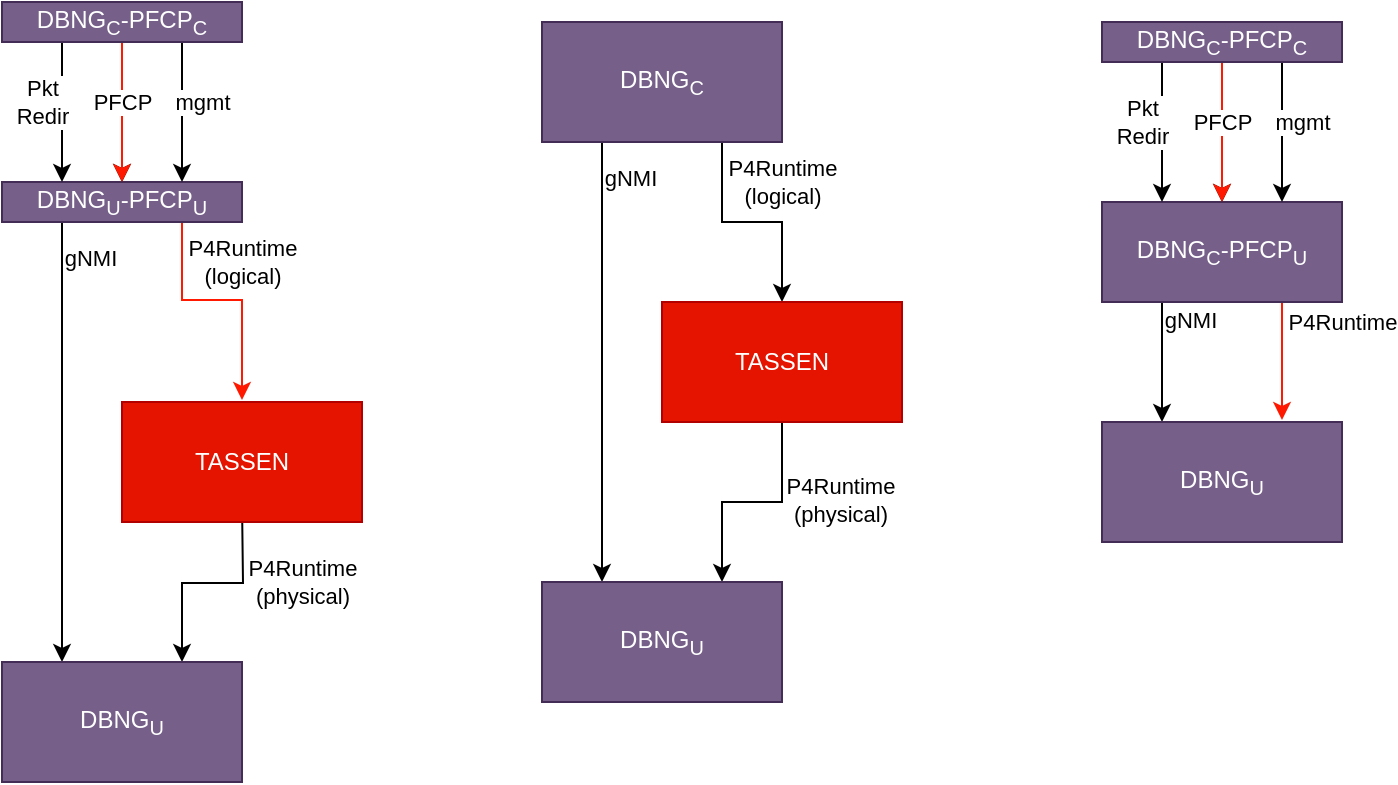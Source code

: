 <mxfile version="14.6.3"><diagram id="d0aES05u9AicWIJnff-O" name="Page-1"><mxGraphModel dx="1422" dy="777" grid="1" gridSize="10" guides="1" tooltips="1" connect="1" arrows="1" fold="1" page="1" pageScale="1" pageWidth="850" pageHeight="1100" math="0" shadow="0"><root><mxCell id="0"/><mxCell id="1" parent="0"/><mxCell id="cWJLv8vZm2qGir8XOQ5w-15" value="&lt;div&gt;P4Runtime&lt;/div&gt;&lt;div&gt;(logical)&lt;br&gt;&lt;/div&gt;" style="edgeStyle=orthogonalEdgeStyle;rounded=0;orthogonalLoop=1;jettySize=auto;html=1;" edge="1" parent="1" source="cWJLv8vZm2qGir8XOQ5w-13" target="cWJLv8vZm2qGir8XOQ5w-14"><mxGeometry x="0.272" y="-20" relative="1" as="geometry"><Array as="points"><mxPoint x="460" y="200"/><mxPoint x="490" y="200"/></Array><mxPoint x="20" y="-20" as="offset"/></mxGeometry></mxCell><mxCell id="cWJLv8vZm2qGir8XOQ5w-18" style="edgeStyle=orthogonalEdgeStyle;rounded=0;orthogonalLoop=1;jettySize=auto;html=1;exitX=0.25;exitY=1;exitDx=0;exitDy=0;entryX=0.25;entryY=0;entryDx=0;entryDy=0;" edge="1" parent="1" source="cWJLv8vZm2qGir8XOQ5w-13" target="cWJLv8vZm2qGir8XOQ5w-16"><mxGeometry relative="1" as="geometry"/></mxCell><mxCell id="cWJLv8vZm2qGir8XOQ5w-19" value="gNMI" style="edgeLabel;html=1;align=center;verticalAlign=middle;resizable=0;points=[];" vertex="1" connectable="0" parent="cWJLv8vZm2qGir8XOQ5w-18"><mxGeometry x="-0.835" y="-2" relative="1" as="geometry"><mxPoint x="16" as="offset"/></mxGeometry></mxCell><mxCell id="cWJLv8vZm2qGir8XOQ5w-13" value="DBNG&lt;sub&gt;C&lt;/sub&gt;" style="rounded=0;whiteSpace=wrap;html=1;fillColor=#76608a;strokeColor=#432D57;fontColor=#ffffff;" vertex="1" parent="1"><mxGeometry x="370" y="100" width="120" height="60" as="geometry"/></mxCell><mxCell id="cWJLv8vZm2qGir8XOQ5w-17" value="" style="edgeStyle=orthogonalEdgeStyle;rounded=0;orthogonalLoop=1;jettySize=auto;html=1;entryX=0.75;entryY=0;entryDx=0;entryDy=0;" edge="1" parent="1" source="cWJLv8vZm2qGir8XOQ5w-14" target="cWJLv8vZm2qGir8XOQ5w-16"><mxGeometry relative="1" as="geometry"/></mxCell><mxCell id="cWJLv8vZm2qGir8XOQ5w-21" value="&lt;div&gt;P4Runtime&lt;/div&gt;(physical)" style="edgeLabel;html=1;align=center;verticalAlign=middle;resizable=0;points=[];" vertex="1" connectable="0" parent="cWJLv8vZm2qGir8XOQ5w-17"><mxGeometry x="-0.204" y="-1" relative="1" as="geometry"><mxPoint x="33" as="offset"/></mxGeometry></mxCell><mxCell id="cWJLv8vZm2qGir8XOQ5w-14" value="TASSEN" style="rounded=0;whiteSpace=wrap;html=1;fillColor=#e51400;strokeColor=#B20000;fontColor=#ffffff;" vertex="1" parent="1"><mxGeometry x="430" y="240" width="120" height="60" as="geometry"/></mxCell><mxCell id="cWJLv8vZm2qGir8XOQ5w-16" value="DBNG&lt;sub&gt;U&lt;/sub&gt;" style="rounded=0;whiteSpace=wrap;html=1;fillColor=#76608a;strokeColor=#432D57;fontColor=#ffffff;" vertex="1" parent="1"><mxGeometry x="370" y="380" width="120" height="60" as="geometry"/></mxCell><mxCell id="cWJLv8vZm2qGir8XOQ5w-22" value="&lt;div&gt;P4Runtime&lt;/div&gt;&lt;div&gt;(logical)&lt;br&gt;&lt;/div&gt;" style="edgeStyle=orthogonalEdgeStyle;rounded=0;orthogonalLoop=1;jettySize=auto;html=1;entryX=0.5;entryY=0;entryDx=0;entryDy=0;strokeColor=#FF1900;" edge="1" parent="1"><mxGeometry x="0.167" y="-19" relative="1" as="geometry"><Array as="points"><mxPoint x="190" y="239"/><mxPoint x="220" y="239"/></Array><mxPoint x="19" y="-19" as="offset"/><mxPoint x="190" y="199.0" as="sourcePoint"/><mxPoint x="220" y="289" as="targetPoint"/></mxGeometry></mxCell><mxCell id="cWJLv8vZm2qGir8XOQ5w-23" style="edgeStyle=orthogonalEdgeStyle;rounded=0;orthogonalLoop=1;jettySize=auto;html=1;exitX=0.25;exitY=1;exitDx=0;exitDy=0;entryX=0.25;entryY=0;entryDx=0;entryDy=0;" edge="1" parent="1" source="cWJLv8vZm2qGir8XOQ5w-25" target="cWJLv8vZm2qGir8XOQ5w-29"><mxGeometry relative="1" as="geometry"/></mxCell><mxCell id="cWJLv8vZm2qGir8XOQ5w-24" value="gNMI" style="edgeLabel;html=1;align=center;verticalAlign=middle;resizable=0;points=[];" vertex="1" connectable="0" parent="cWJLv8vZm2qGir8XOQ5w-23"><mxGeometry x="-0.835" y="-2" relative="1" as="geometry"><mxPoint x="16" as="offset"/></mxGeometry></mxCell><mxCell id="cWJLv8vZm2qGir8XOQ5w-25" value="&lt;div&gt;DBNG&lt;sub&gt;U&lt;/sub&gt;-PFCP&lt;sub&gt;U&lt;/sub&gt;&lt;/div&gt;" style="rounded=0;whiteSpace=wrap;html=1;fillColor=#76608a;strokeColor=#432D57;fontColor=#ffffff;" vertex="1" parent="1"><mxGeometry x="100" y="180" width="120" height="20" as="geometry"/></mxCell><mxCell id="cWJLv8vZm2qGir8XOQ5w-26" value="" style="edgeStyle=orthogonalEdgeStyle;rounded=0;orthogonalLoop=1;jettySize=auto;html=1;entryX=0.75;entryY=0;entryDx=0;entryDy=0;" edge="1" parent="1" target="cWJLv8vZm2qGir8XOQ5w-29"><mxGeometry relative="1" as="geometry"><mxPoint x="220" y="340" as="sourcePoint"/></mxGeometry></mxCell><mxCell id="cWJLv8vZm2qGir8XOQ5w-27" value="&lt;div&gt;P4Runtime&lt;/div&gt;(physical)" style="edgeLabel;html=1;align=center;verticalAlign=middle;resizable=0;points=[];" vertex="1" connectable="0" parent="cWJLv8vZm2qGir8XOQ5w-26"><mxGeometry x="-0.204" y="-1" relative="1" as="geometry"><mxPoint x="33" as="offset"/></mxGeometry></mxCell><mxCell id="cWJLv8vZm2qGir8XOQ5w-28" value="TASSEN" style="rounded=0;whiteSpace=wrap;html=1;fillColor=#e51400;strokeColor=#B20000;fontColor=#ffffff;" vertex="1" parent="1"><mxGeometry x="160" y="290" width="120" height="60" as="geometry"/></mxCell><mxCell id="cWJLv8vZm2qGir8XOQ5w-29" value="DBNG&lt;sub&gt;U&lt;/sub&gt;" style="rounded=0;whiteSpace=wrap;html=1;fillColor=#76608a;strokeColor=#432D57;fontColor=#ffffff;" vertex="1" parent="1"><mxGeometry x="100" y="420" width="120" height="60" as="geometry"/></mxCell><mxCell id="cWJLv8vZm2qGir8XOQ5w-32" style="edgeStyle=orthogonalEdgeStyle;rounded=0;orthogonalLoop=1;jettySize=auto;html=1;exitX=0.25;exitY=1;exitDx=0;exitDy=0;entryX=0.25;entryY=0;entryDx=0;entryDy=0;" edge="1" parent="1" source="cWJLv8vZm2qGir8XOQ5w-30" target="cWJLv8vZm2qGir8XOQ5w-25"><mxGeometry relative="1" as="geometry"/></mxCell><mxCell id="cWJLv8vZm2qGir8XOQ5w-37" value="&lt;div&gt;Pkt&lt;/div&gt;&lt;div&gt;Redir&lt;br&gt;&lt;/div&gt;" style="edgeLabel;html=1;align=center;verticalAlign=middle;resizable=0;points=[];" vertex="1" connectable="0" parent="cWJLv8vZm2qGir8XOQ5w-32"><mxGeometry x="-0.234" y="-1" relative="1" as="geometry"><mxPoint x="-9" y="3" as="offset"/></mxGeometry></mxCell><mxCell id="cWJLv8vZm2qGir8XOQ5w-33" style="edgeStyle=orthogonalEdgeStyle;rounded=0;orthogonalLoop=1;jettySize=auto;html=1;exitX=0.5;exitY=1;exitDx=0;exitDy=0;entryX=0.5;entryY=0;entryDx=0;entryDy=0;" edge="1" parent="1" source="cWJLv8vZm2qGir8XOQ5w-30" target="cWJLv8vZm2qGir8XOQ5w-25"><mxGeometry relative="1" as="geometry"/></mxCell><mxCell id="cWJLv8vZm2qGir8XOQ5w-34" style="edgeStyle=orthogonalEdgeStyle;rounded=0;orthogonalLoop=1;jettySize=auto;html=1;exitX=0.75;exitY=1;exitDx=0;exitDy=0;entryX=0.75;entryY=0;entryDx=0;entryDy=0;" edge="1" parent="1" source="cWJLv8vZm2qGir8XOQ5w-30" target="cWJLv8vZm2qGir8XOQ5w-25"><mxGeometry relative="1" as="geometry"><Array as="points"><mxPoint x="190" y="130"/><mxPoint x="190" y="130"/></Array></mxGeometry></mxCell><mxCell id="cWJLv8vZm2qGir8XOQ5w-35" value="mgmt" style="edgeLabel;html=1;align=center;verticalAlign=middle;resizable=0;points=[];" vertex="1" connectable="0" parent="cWJLv8vZm2qGir8XOQ5w-34"><mxGeometry x="-0.294" y="1" relative="1" as="geometry"><mxPoint x="9" y="5" as="offset"/></mxGeometry></mxCell><mxCell id="cWJLv8vZm2qGir8XOQ5w-36" value="PFCP" style="edgeStyle=orthogonalEdgeStyle;rounded=0;orthogonalLoop=1;jettySize=auto;html=1;strokeColor=#FF1900;" edge="1" parent="1" source="cWJLv8vZm2qGir8XOQ5w-30" target="cWJLv8vZm2qGir8XOQ5w-25"><mxGeometry x="-0.143" relative="1" as="geometry"><mxPoint as="offset"/></mxGeometry></mxCell><mxCell id="cWJLv8vZm2qGir8XOQ5w-30" value="DBNG&lt;sub&gt;C&lt;/sub&gt;-PFCP&lt;sub&gt;C&lt;/sub&gt;" style="rounded=0;whiteSpace=wrap;html=1;fillColor=#76608a;strokeColor=#432D57;fontColor=#ffffff;" vertex="1" parent="1"><mxGeometry x="100" y="90" width="120" height="20" as="geometry"/></mxCell><mxCell id="cWJLv8vZm2qGir8XOQ5w-38" value="&lt;div&gt;P4Runtime&lt;/div&gt;" style="edgeStyle=orthogonalEdgeStyle;rounded=0;orthogonalLoop=1;jettySize=auto;html=1;strokeColor=#FF1900;" edge="1" parent="1"><mxGeometry x="-0.089" y="30" relative="1" as="geometry"><Array as="points"><mxPoint x="740" y="299"/></Array><mxPoint as="offset"/><mxPoint x="740" y="209.0" as="sourcePoint"/><mxPoint x="740" y="299" as="targetPoint"/></mxGeometry></mxCell><mxCell id="cWJLv8vZm2qGir8XOQ5w-39" style="edgeStyle=orthogonalEdgeStyle;rounded=0;orthogonalLoop=1;jettySize=auto;html=1;exitX=0.25;exitY=1;exitDx=0;exitDy=0;entryX=0.25;entryY=0;entryDx=0;entryDy=0;" edge="1" parent="1" source="cWJLv8vZm2qGir8XOQ5w-41" target="cWJLv8vZm2qGir8XOQ5w-45"><mxGeometry relative="1" as="geometry"/></mxCell><mxCell id="cWJLv8vZm2qGir8XOQ5w-40" value="gNMI" style="edgeLabel;html=1;align=center;verticalAlign=middle;resizable=0;points=[];" vertex="1" connectable="0" parent="cWJLv8vZm2qGir8XOQ5w-39"><mxGeometry x="-0.835" y="-2" relative="1" as="geometry"><mxPoint x="16" y="4" as="offset"/></mxGeometry></mxCell><mxCell id="cWJLv8vZm2qGir8XOQ5w-41" value="DBNG&lt;sub&gt;C&lt;/sub&gt;-PFCP&lt;sub&gt;U&lt;/sub&gt;" style="rounded=0;whiteSpace=wrap;html=1;fillColor=#76608a;strokeColor=#432D57;fontColor=#ffffff;" vertex="1" parent="1"><mxGeometry x="650" y="190" width="120" height="50" as="geometry"/></mxCell><mxCell id="cWJLv8vZm2qGir8XOQ5w-45" value="DBNG&lt;sub&gt;U&lt;/sub&gt;" style="rounded=0;whiteSpace=wrap;html=1;fillColor=#76608a;strokeColor=#432D57;fontColor=#ffffff;" vertex="1" parent="1"><mxGeometry x="650" y="300" width="120" height="60" as="geometry"/></mxCell><mxCell id="cWJLv8vZm2qGir8XOQ5w-46" style="edgeStyle=orthogonalEdgeStyle;rounded=0;orthogonalLoop=1;jettySize=auto;html=1;exitX=0.25;exitY=1;exitDx=0;exitDy=0;entryX=0.25;entryY=0;entryDx=0;entryDy=0;" edge="1" parent="1" source="cWJLv8vZm2qGir8XOQ5w-52" target="cWJLv8vZm2qGir8XOQ5w-41"><mxGeometry relative="1" as="geometry"/></mxCell><mxCell id="cWJLv8vZm2qGir8XOQ5w-47" value="&lt;div&gt;Pkt&lt;/div&gt;&lt;div&gt;Redir&lt;br&gt;&lt;/div&gt;" style="edgeLabel;html=1;align=center;verticalAlign=middle;resizable=0;points=[];" vertex="1" connectable="0" parent="cWJLv8vZm2qGir8XOQ5w-46"><mxGeometry x="-0.234" y="-1" relative="1" as="geometry"><mxPoint x="-9" y="3" as="offset"/></mxGeometry></mxCell><mxCell id="cWJLv8vZm2qGir8XOQ5w-48" style="edgeStyle=orthogonalEdgeStyle;rounded=0;orthogonalLoop=1;jettySize=auto;html=1;exitX=0.5;exitY=1;exitDx=0;exitDy=0;entryX=0.5;entryY=0;entryDx=0;entryDy=0;" edge="1" parent="1" source="cWJLv8vZm2qGir8XOQ5w-52" target="cWJLv8vZm2qGir8XOQ5w-41"><mxGeometry relative="1" as="geometry"/></mxCell><mxCell id="cWJLv8vZm2qGir8XOQ5w-49" style="edgeStyle=orthogonalEdgeStyle;rounded=0;orthogonalLoop=1;jettySize=auto;html=1;exitX=0.75;exitY=1;exitDx=0;exitDy=0;entryX=0.75;entryY=0;entryDx=0;entryDy=0;" edge="1" parent="1" source="cWJLv8vZm2qGir8XOQ5w-52" target="cWJLv8vZm2qGir8XOQ5w-41"><mxGeometry relative="1" as="geometry"><Array as="points"><mxPoint x="740" y="140"/><mxPoint x="740" y="140"/></Array></mxGeometry></mxCell><mxCell id="cWJLv8vZm2qGir8XOQ5w-50" value="mgmt" style="edgeLabel;html=1;align=center;verticalAlign=middle;resizable=0;points=[];" vertex="1" connectable="0" parent="cWJLv8vZm2qGir8XOQ5w-49"><mxGeometry x="-0.294" y="1" relative="1" as="geometry"><mxPoint x="9" y="5" as="offset"/></mxGeometry></mxCell><mxCell id="cWJLv8vZm2qGir8XOQ5w-51" value="PFCP" style="edgeStyle=orthogonalEdgeStyle;rounded=0;orthogonalLoop=1;jettySize=auto;html=1;strokeColor=#FF1900;" edge="1" parent="1" source="cWJLv8vZm2qGir8XOQ5w-52" target="cWJLv8vZm2qGir8XOQ5w-41"><mxGeometry x="-0.143" relative="1" as="geometry"><mxPoint as="offset"/></mxGeometry></mxCell><mxCell id="cWJLv8vZm2qGir8XOQ5w-52" value="DBNG&lt;sub&gt;C&lt;/sub&gt;-PFCP&lt;sub&gt;C&lt;/sub&gt;" style="rounded=0;whiteSpace=wrap;html=1;fillColor=#76608a;strokeColor=#432D57;fontColor=#ffffff;" vertex="1" parent="1"><mxGeometry x="650" y="100" width="120" height="20" as="geometry"/></mxCell></root></mxGraphModel></diagram></mxfile>